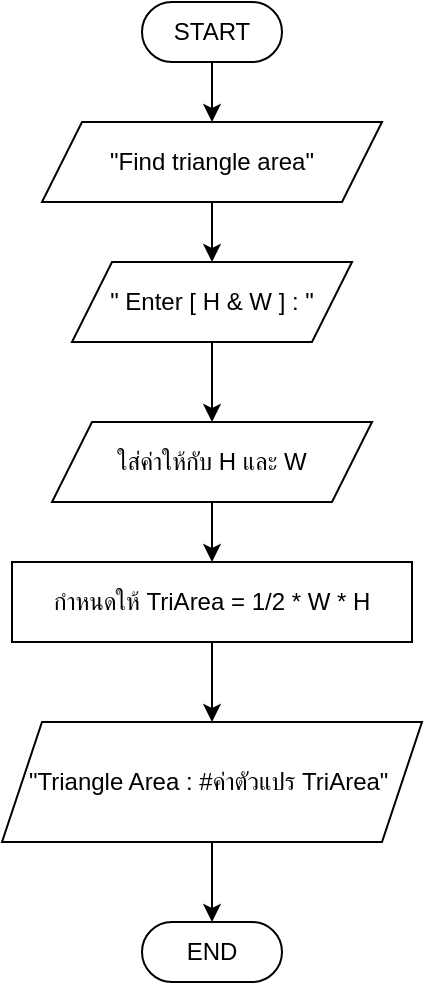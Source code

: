 <mxfile version="24.8.9">
  <diagram name="Page-1" id="wNqh1YhbOnpCm8cZVGuC">
    <mxGraphModel dx="928" dy="477" grid="1" gridSize="10" guides="1" tooltips="1" connect="1" arrows="1" fold="1" page="1" pageScale="1" pageWidth="850" pageHeight="1100" math="0" shadow="0">
      <root>
        <mxCell id="0" />
        <mxCell id="1" parent="0" />
        <mxCell id="FPT61AdjoI3Xn6298IMu-4" value="" style="edgeStyle=orthogonalEdgeStyle;rounded=0;orthogonalLoop=1;jettySize=auto;html=1;" edge="1" parent="1" source="FPT61AdjoI3Xn6298IMu-2" target="FPT61AdjoI3Xn6298IMu-3">
          <mxGeometry relative="1" as="geometry" />
        </mxCell>
        <mxCell id="FPT61AdjoI3Xn6298IMu-2" value="START" style="rounded=1;whiteSpace=wrap;html=1;arcSize=50;" vertex="1" parent="1">
          <mxGeometry x="405" y="30" width="70" height="30" as="geometry" />
        </mxCell>
        <mxCell id="FPT61AdjoI3Xn6298IMu-6" value="" style="edgeStyle=orthogonalEdgeStyle;rounded=0;orthogonalLoop=1;jettySize=auto;html=1;" edge="1" parent="1" source="FPT61AdjoI3Xn6298IMu-3" target="FPT61AdjoI3Xn6298IMu-5">
          <mxGeometry relative="1" as="geometry" />
        </mxCell>
        <mxCell id="FPT61AdjoI3Xn6298IMu-3" value="&quot;Find triangle area&quot;" style="shape=parallelogram;perimeter=parallelogramPerimeter;whiteSpace=wrap;html=1;fixedSize=1;rounded=1;arcSize=0;" vertex="1" parent="1">
          <mxGeometry x="355" y="90" width="170" height="40" as="geometry" />
        </mxCell>
        <mxCell id="FPT61AdjoI3Xn6298IMu-9" value="" style="edgeStyle=orthogonalEdgeStyle;rounded=0;orthogonalLoop=1;jettySize=auto;html=1;" edge="1" parent="1" source="FPT61AdjoI3Xn6298IMu-5" target="FPT61AdjoI3Xn6298IMu-8">
          <mxGeometry relative="1" as="geometry" />
        </mxCell>
        <mxCell id="FPT61AdjoI3Xn6298IMu-5" value="&quot; Enter [ H &amp;amp; W ] : &quot;" style="shape=parallelogram;perimeter=parallelogramPerimeter;whiteSpace=wrap;html=1;fixedSize=1;rounded=1;arcSize=0;" vertex="1" parent="1">
          <mxGeometry x="370" y="160" width="140" height="40" as="geometry" />
        </mxCell>
        <mxCell id="FPT61AdjoI3Xn6298IMu-11" value="" style="edgeStyle=orthogonalEdgeStyle;rounded=0;orthogonalLoop=1;jettySize=auto;html=1;" edge="1" parent="1" source="FPT61AdjoI3Xn6298IMu-8" target="FPT61AdjoI3Xn6298IMu-10">
          <mxGeometry relative="1" as="geometry" />
        </mxCell>
        <mxCell id="FPT61AdjoI3Xn6298IMu-8" value="ใส่ค่าให้กับ H และ W" style="shape=parallelogram;perimeter=parallelogramPerimeter;whiteSpace=wrap;html=1;fixedSize=1;rounded=1;arcSize=0;" vertex="1" parent="1">
          <mxGeometry x="360" y="240" width="160" height="40" as="geometry" />
        </mxCell>
        <mxCell id="FPT61AdjoI3Xn6298IMu-13" value="" style="edgeStyle=orthogonalEdgeStyle;rounded=0;orthogonalLoop=1;jettySize=auto;html=1;" edge="1" parent="1" source="FPT61AdjoI3Xn6298IMu-10" target="FPT61AdjoI3Xn6298IMu-12">
          <mxGeometry relative="1" as="geometry" />
        </mxCell>
        <mxCell id="FPT61AdjoI3Xn6298IMu-10" value="กำหนดให้ TriArea = 1/2 * W * H" style="whiteSpace=wrap;html=1;rounded=1;arcSize=0;" vertex="1" parent="1">
          <mxGeometry x="340" y="310" width="200" height="40" as="geometry" />
        </mxCell>
        <mxCell id="FPT61AdjoI3Xn6298IMu-15" value="" style="edgeStyle=orthogonalEdgeStyle;rounded=0;orthogonalLoop=1;jettySize=auto;html=1;" edge="1" parent="1" source="FPT61AdjoI3Xn6298IMu-12" target="FPT61AdjoI3Xn6298IMu-14">
          <mxGeometry relative="1" as="geometry" />
        </mxCell>
        <mxCell id="FPT61AdjoI3Xn6298IMu-12" value="&quot;Triangle Area : #ค่าตัวแปร TriArea&quot;&amp;nbsp;" style="shape=parallelogram;perimeter=parallelogramPerimeter;whiteSpace=wrap;html=1;fixedSize=1;rounded=1;arcSize=0;" vertex="1" parent="1">
          <mxGeometry x="335" y="390" width="210" height="60" as="geometry" />
        </mxCell>
        <mxCell id="FPT61AdjoI3Xn6298IMu-14" value="END" style="whiteSpace=wrap;html=1;rounded=1;arcSize=50;" vertex="1" parent="1">
          <mxGeometry x="405" y="490" width="70" height="30" as="geometry" />
        </mxCell>
      </root>
    </mxGraphModel>
  </diagram>
</mxfile>
